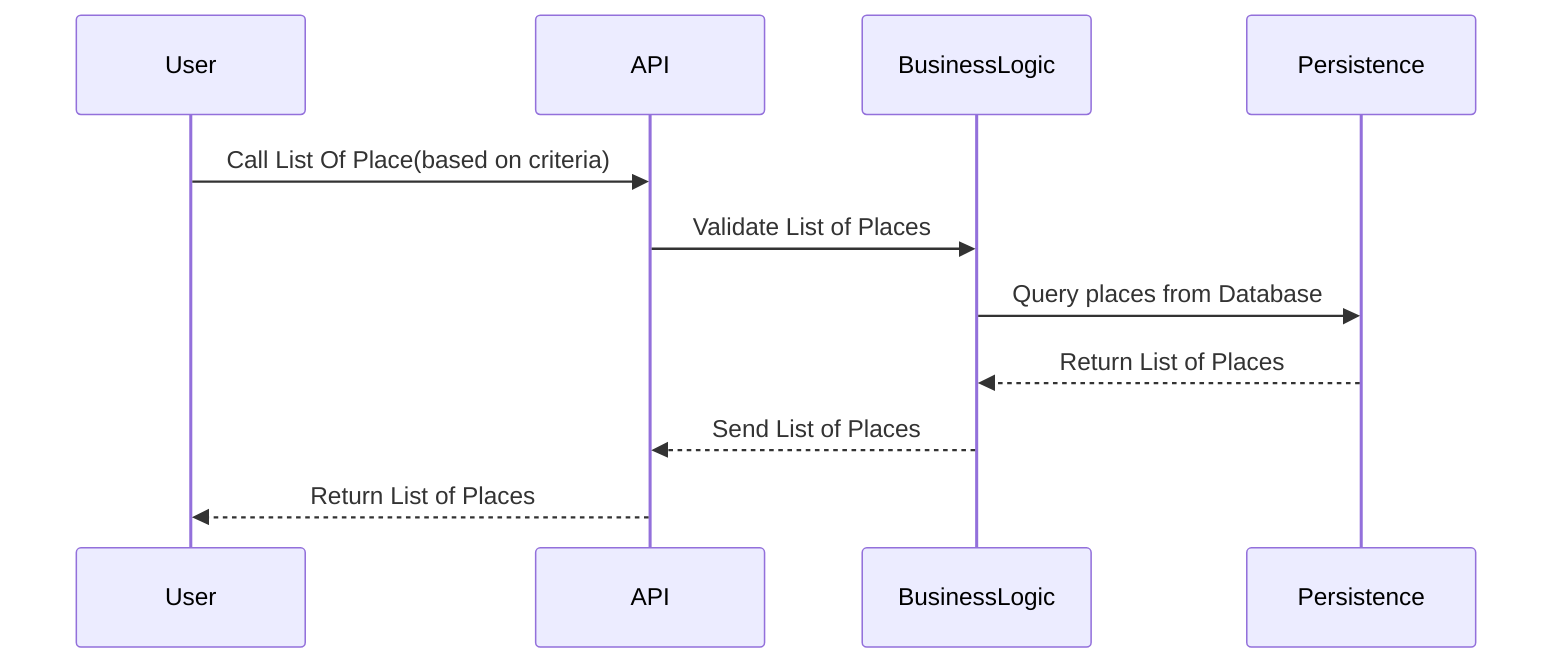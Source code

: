 sequenceDiagram
    participant User
    participant API
    participant BusinessLogic
    participant Persistence

    User->>API: Call List Of Place(based on criteria)
    API->>BusinessLogic: Validate List of Places
    BusinessLogic->>Persistence: Query places from Database
    Persistence-->>BusinessLogic: Return List of Places
    BusinessLogic-->>API: Send List of Places
    API-->>User: Return List of Places